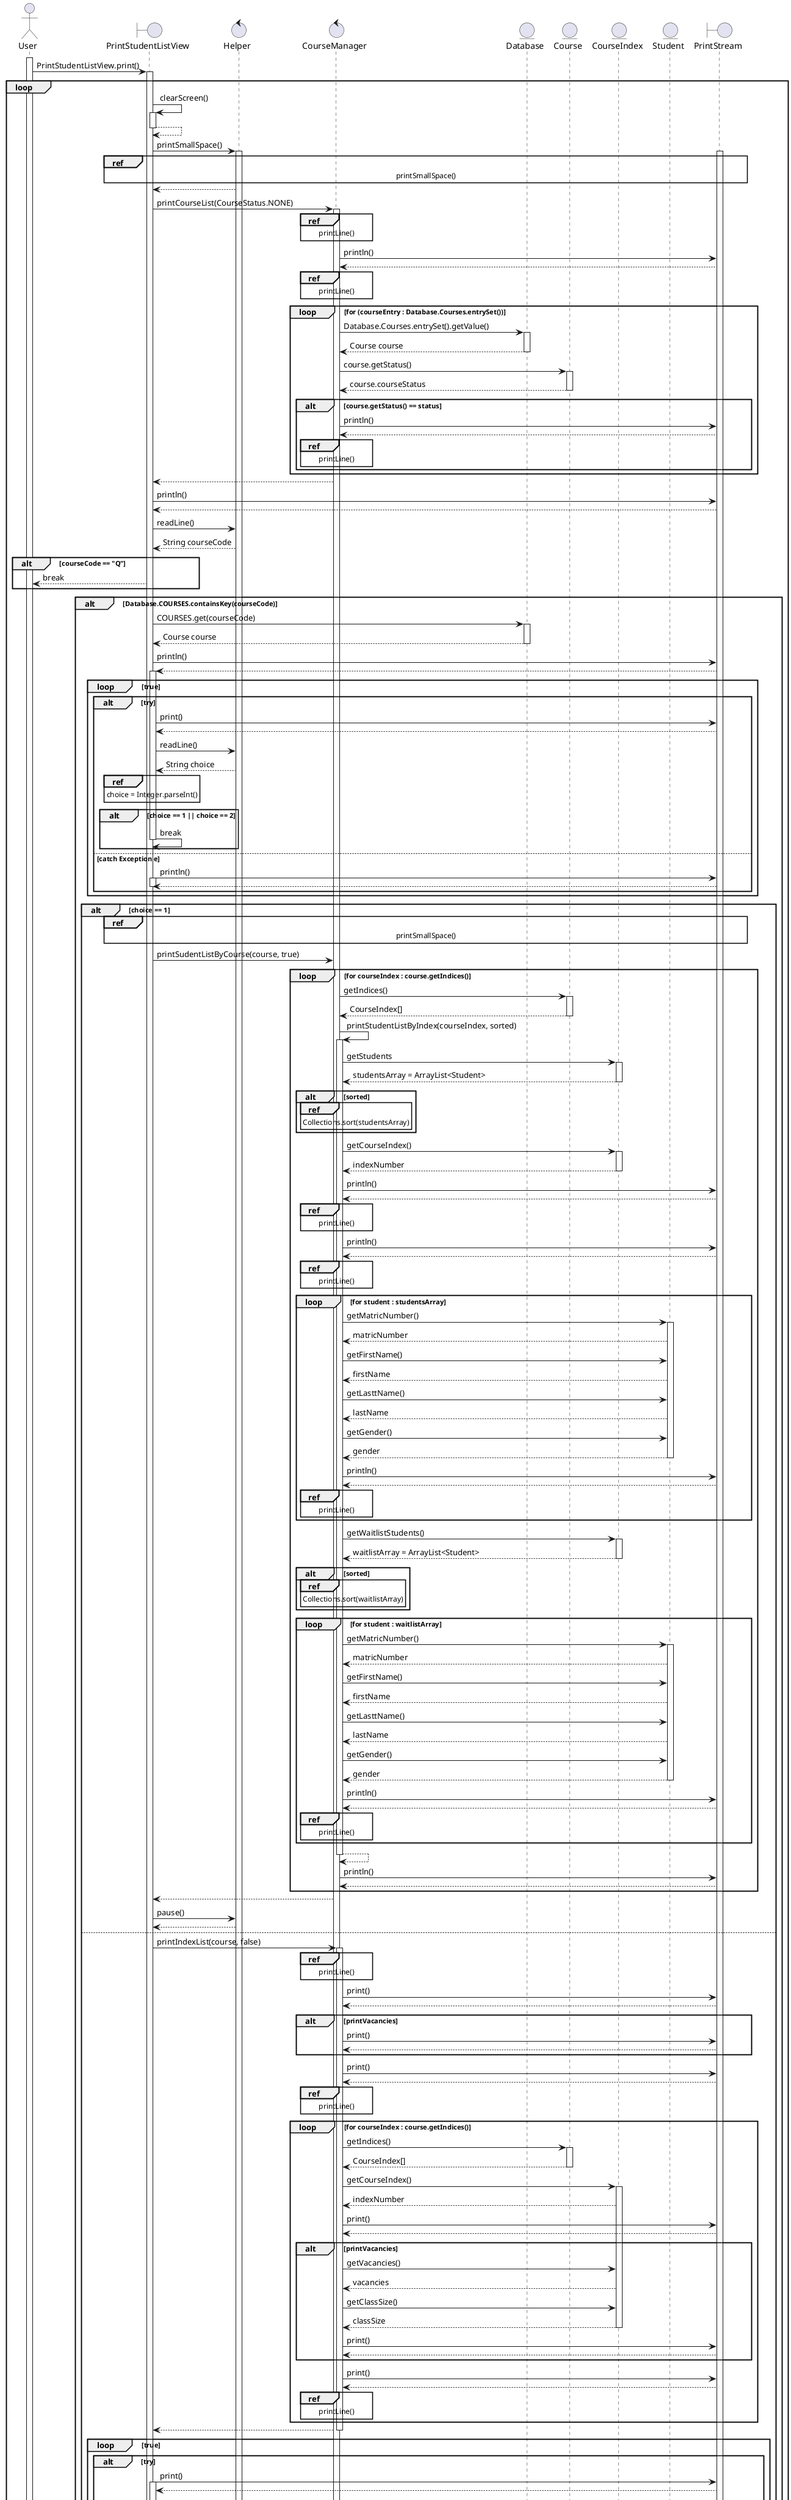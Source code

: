 @startuml MySTARS
actor User
boundary PrintStudentListView
control Helper
control CourseManager
entity Database
entity Course
entity CourseIndex
entity Student
boundary PrintStream

activate User
User -> PrintStudentListView : PrintStudentListView.print()
activate PrintStudentListView

loop 
    PrintStudentListView -> PrintStudentListView : clearScreen()
    activate PrintStudentListView
    PrintStudentListView --> PrintStudentListView
    deactivate PrintStudentListView

    PrintStudentListView -> Helper : printSmallSpace()
    activate Helper
    activate PrintStream
    ref over PrintStudentListView, PrintStream : printSmallSpace()
    Helper --> PrintStudentListView

    PrintStudentListView -> CourseManager : printCourseList(CourseStatus.NONE)
    activate CourseManager

    ref over CourseManager : printLine()
    CourseManager -> PrintStream : println()
    PrintStream --> CourseManager
    ref over CourseManager : printLine()

    loop for (courseEntry : Database.Courses.entrySet())
        CourseManager -> Database : Database.Courses.entrySet().getValue()
        activate Database
        Database --> CourseManager : Course course
        deactivate Database
        CourseManager -> Course : course.getStatus()
        activate Course
        Course --> CourseManager : course.courseStatus
        deactivate Course
        alt course.getStatus() == status
            CourseManager -> PrintStream : println()
            PrintStream --> CourseManager
            ref over CourseManager : printLine()
        end
    end

    CourseManager --> PrintStudentListView

    PrintStudentListView -> PrintStream : println()
    PrintStream --> PrintStudentListView

    PrintStudentListView -> Helper : readLine()
    Helper --> PrintStudentListView : String courseCode

    alt courseCode == "Q"
        PrintStudentListView --> User : break
    end

    alt Database.COURSES.containsKey(courseCode)
        PrintStudentListView -> Database : COURSES.get(courseCode)
        activate Database
        Database --> PrintStudentListView : Course course
        deactivate Database

        PrintStudentListView -> PrintStream : println()
        PrintStream --> PrintStudentListView

        loop true
            alt try 
                activate PrintStudentListView
                PrintStudentListView -> PrintStream : print()
                PrintStream --> PrintStudentListView
                
                PrintStudentListView -> Helper : readLine()
                Helper --> PrintStudentListView : String choice
                ref over PrintStudentListView : choice = Integer.parseInt()

                alt choice == 1 || choice == 2
                    PrintStudentListView -> PrintStudentListView : break
                    deactivate PrintStudentListView
                end
            else catch Exception e 
                PrintStudentListView -> PrintStream : println()
                activate PrintStudentListView
                PrintStream --> PrintStudentListView
                deactivate PrintStudentListView
            end
        end

        alt choice == 1
            ref over PrintStudentListView, PrintStream : printSmallSpace()

            PrintStudentListView -> CourseManager : printSudentListByCourse(course, true)

            loop for courseIndex : course.getIndices()
                CourseManager -> Course : getIndices()
                activate Course
                Course --> CourseManager : CourseIndex[]
                deactivate Course

                CourseManager -> CourseManager : printStudentListByIndex(courseIndex, sorted)
                activate CourseManager

                CourseManager -> CourseIndex : getStudents
                activate CourseIndex
                CourseIndex --> CourseManager : studentsArray = ArrayList<Student>
                deactivate CourseIndex

                alt sorted 
                    ref over CourseManager : Collections.sort(studentsArray)
                end

                CourseManager -> CourseIndex : getCourseIndex()
                activate CourseIndex
                CourseIndex --> CourseManager : indexNumber
                deactivate CourseIndex
                
                CourseManager -> PrintStream : println()
                PrintStream --> CourseManager
                ref over CourseManager : printLine()
                CourseManager -> PrintStream : println()
                PrintStream --> CourseManager
                ref over CourseManager : printLine()

                loop for student : studentsArray
                    CourseManager -> Student : getMatricNumber()
                    activate Student
                    Student --> CourseManager : matricNumber
                    CourseManager -> Student : getFirstName()
                    Student --> CourseManager : firstName
                    CourseManager -> Student : getLasttName()
                    Student --> CourseManager : lastName
                    CourseManager -> Student : getGender()
                    Student --> CourseManager : gender
                    deactivate Student

                    CourseManager -> PrintStream : println()
                    PrintStream --> CourseManager
                    ref over CourseManager : printLine()
                end

                CourseManager -> CourseIndex : getWaitlistStudents()
                activate CourseIndex
                CourseIndex --> CourseManager : waitlistArray = ArrayList<Student>
                deactivate CourseIndex

                alt sorted 
                    ref over CourseManager : Collections.sort(waitlistArray)
                end

                loop for student : waitlistArray
                    CourseManager -> Student : getMatricNumber()
                    activate Student
                    Student --> CourseManager : matricNumber
                    CourseManager -> Student : getFirstName()
                    Student --> CourseManager : firstName
                    CourseManager -> Student : getLasttName()
                    Student --> CourseManager : lastName
                    CourseManager -> Student : getGender()
                    Student --> CourseManager : gender
                    deactivate Student

                    CourseManager -> PrintStream : println()
                    PrintStream --> CourseManager
                    ref over CourseManager : printLine()
                end
                CourseManager --> CourseManager
                deactivate CourseManager

                CourseManager -> PrintStream : println()
                PrintStream --> CourseManager
            end
            CourseManager --> PrintStudentListView
            PrintStudentListView -> Helper : pause()
            Helper --> PrintStudentListView
        else
            
            PrintStudentListView -> CourseManager : printIndexList(course, false)
            activate CourseManager

            ref over CourseManager : printLine()
            CourseManager -> PrintStream : print()
            PrintStream --> CourseManager

            alt printVacancies
                CourseManager -> PrintStream : print()
                PrintStream --> CourseManager
            end

            CourseManager -> PrintStream : print()
            PrintStream --> CourseManager
            ref over CourseManager : printLine()

            loop for courseIndex : course.getIndices()
                CourseManager -> Course : getIndices()
                activate Course
                Course --> CourseManager : CourseIndex[]
                deactivate Course

                CourseManager -> CourseIndex : getCourseIndex()
                activate CourseIndex
                CourseIndex --> CourseManager : indexNumber

                CourseManager -> PrintStream : print()
                PrintStream --> CourseManager

                alt printVacancies
                CourseManager -> CourseIndex : getVacancies()
                CourseIndex --> CourseManager : vacancies
                CourseManager -> CourseIndex : getClassSize()
                CourseIndex --> CourseManager : classSize
                deactivate CourseIndex
                CourseManager -> PrintStream : print()
                PrintStream --> CourseManager
                end

                CourseManager -> PrintStream : print()
                PrintStream --> CourseManager
                ref over CourseManager : printLine()
            end

            CourseManager --> PrintStudentListView
            deactivate CourseManager

            loop true
                alt try
                    PrintStudentListView -> PrintStream : print()
                    activate PrintStudentListView
                    PrintStream --> PrintStudentListView
                    PrintStudentListView -> Helper : readLine()
                    Helper --> PrintStudentListView

                    alt course.containsIndex(courseIndex)
                        PrintStudentListView -> Course : containsIndex(courseIndex)
                        activate Course
                        Course --> PrintStudentListView : true
                        deactivate Course
                        ref over PrintStudentListView, PrintStream : printSmallSpace()

                        PrintStudentListView -> Course : course.getIndex(courseIndex)
                        activate Course
                        Course --> PrintStudentListView : CourseIndex
                        deactivate Course

                        PrintStudentListView -> CourseManager : printStudentListByIndex(courseIndex, false)
                        activate CourseManager

                        CourseManager -> CourseIndex : getStudents
                        activate CourseIndex
                        CourseIndex --> CourseManager : studentsArray = ArrayList<Student>
                        deactivate CourseIndex

                        alt sorted 
                            ref over CourseManager : Collections.sort(studentsArray)
                        end

                        CourseManager -> CourseIndex : getCourseIndex()
                        activate CourseIndex
                        CourseIndex --> CourseManager : indexNumber
                        deactivate CourseIndex
                        
                        CourseManager -> PrintStream : println()
                        PrintStream --> CourseManager
                        ref over CourseManager : printLine()
                        CourseManager -> PrintStream : println()
                        PrintStream --> CourseManager
                        ref over CourseManager : printLine()

                        loop for student : studentsArray
                            CourseManager -> Student : getMatricNumber()
                            activate Student
                            Student --> CourseManager : matricNumber
                            CourseManager -> Student : getFirstName()
                            Student --> CourseManager : firstName
                            CourseManager -> Student : getLasttName()
                            Student --> CourseManager : lastName
                            CourseManager -> Student : getGender()
                            Student --> CourseManager : gender
                            deactivate Student

                            CourseManager -> PrintStream : println()
                            PrintStream --> CourseManager
                            ref over CourseManager : printLine()
                        end

                        CourseManager -> CourseIndex : getWaitlistStudents()
                        activate CourseIndex
                        CourseIndex --> CourseManager : waitlistArray = ArrayList<Student>
                        deactivate CourseIndex

                        alt sorted 
                            ref over CourseManager : Collections.sort(waitlistArray)
                        end

                        loop for student : waitlistArray
                            CourseManager -> Student : getMatricNumber()
                            activate Student
                            Student --> CourseManager : matricNumber
                            CourseManager -> Student : getFirstName()
                            Student --> CourseManager : firstName
                            CourseManager -> Student : getLasttName()
                            Student --> CourseManager : lastName
                            CourseManager -> Student : getGender()
                            Student --> CourseManager : gender
                            deactivate Student

                            CourseManager -> PrintStream : println()
                            PrintStream --> CourseManager
                            ref over CourseManager : printLine()
                        end
                        CourseManager --> PrintStudentListView
                        deactivate CourseManager

                        PrintStudentListView -> Helper : pause()
                        Helper --> PrintStudentListView
                        PrintStudentListView -> PrintStudentListView : break
                        deactivate PrintStudentListView
                    end
                else catch Exception e
                    PrintStudentListView -> PrintStream : println()
                    PrintStream --> PrintStudentListView
                end
            end
        end
    else 
        ref over PrintStudentListView, PrintStream : printSmallSpace()
        PrintStudentListView -> PrintStream : print()
        PrintStream --> PrintStudentListView
        PrintStudentListView -> Helper : pause()
        Helper --> PrintStudentListView
    end
end 
@enduml